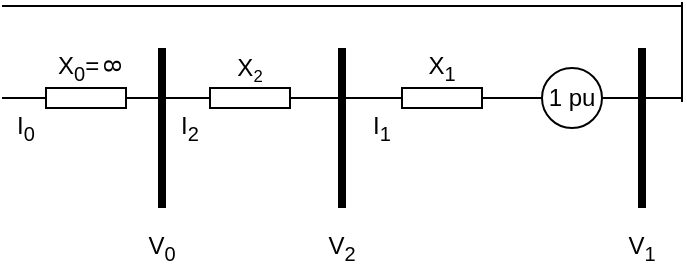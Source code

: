 <mxfile version="13.7.5" type="device"><diagram id="zrN-kkmg-XZF0JXl0gmT" name="Page-1"><mxGraphModel dx="868" dy="439" grid="1" gridSize="10" guides="1" tooltips="1" connect="1" arrows="1" fold="1" page="1" pageScale="1" pageWidth="827" pageHeight="1169" math="0" shadow="0"><root><mxCell id="0"/><mxCell id="1" parent="0"/><mxCell id="hKksoAiUiBYuMOLunzw1-30" value="" style="endArrow=none;html=1;strokeWidth=1;" edge="1" parent="1"><mxGeometry width="50" height="50" relative="1" as="geometry"><mxPoint x="630" y="347" as="sourcePoint"/><mxPoint x="630" y="297" as="targetPoint"/></mxGeometry></mxCell><mxCell id="hKksoAiUiBYuMOLunzw1-27" value="" style="endArrow=none;html=1;strokeWidth=1;shape=link;width=46;" edge="1" parent="1"><mxGeometry width="50" height="50" relative="1" as="geometry"><mxPoint x="290" y="322" as="sourcePoint"/><mxPoint x="630" y="322" as="targetPoint"/></mxGeometry></mxCell><mxCell id="HEW5BSOsywEt17gdANaR-24" value="" style="rounded=0;whiteSpace=wrap;html=1;" parent="1" vertex="1"><mxGeometry x="312" y="340" width="40" height="10" as="geometry"/></mxCell><mxCell id="HEW5BSOsywEt17gdANaR-26" value="X&lt;sub&gt;0&lt;/sub&gt;=&amp;nbsp;" style="text;html=1;strokeColor=none;fillColor=none;align=center;verticalAlign=middle;whiteSpace=wrap;rounded=0;" parent="1" vertex="1"><mxGeometry x="310" y="320" width="40" height="20" as="geometry"/></mxCell><mxCell id="hKksoAiUiBYuMOLunzw1-1" value="" style="endArrow=none;html=1;strokeWidth=4;" edge="1" parent="1"><mxGeometry width="50" height="50" relative="1" as="geometry"><mxPoint x="370" y="400" as="sourcePoint"/><mxPoint x="370" y="320" as="targetPoint"/></mxGeometry></mxCell><mxCell id="hKksoAiUiBYuMOLunzw1-3" value="1 pu" style="ellipse;whiteSpace=wrap;html=1;aspect=fixed;" vertex="1" parent="1"><mxGeometry x="560" y="330" width="30" height="30" as="geometry"/></mxCell><mxCell id="hKksoAiUiBYuMOLunzw1-4" value="" style="endArrow=none;html=1;strokeWidth=4;" edge="1" parent="1"><mxGeometry width="50" height="50" relative="1" as="geometry"><mxPoint x="460" y="400" as="sourcePoint"/><mxPoint x="460" y="320" as="targetPoint"/></mxGeometry></mxCell><mxCell id="hKksoAiUiBYuMOLunzw1-5" value="" style="endArrow=none;html=1;strokeWidth=4;" edge="1" parent="1"><mxGeometry width="50" height="50" relative="1" as="geometry"><mxPoint x="610" y="400" as="sourcePoint"/><mxPoint x="610" y="320" as="targetPoint"/></mxGeometry></mxCell><mxCell id="hKksoAiUiBYuMOLunzw1-6" value="" style="rounded=0;whiteSpace=wrap;html=1;" vertex="1" parent="1"><mxGeometry x="490" y="340" width="40" height="10" as="geometry"/></mxCell><mxCell id="hKksoAiUiBYuMOLunzw1-7" value="X&lt;sub&gt;1&lt;/sub&gt;" style="text;html=1;strokeColor=none;fillColor=none;align=center;verticalAlign=middle;whiteSpace=wrap;rounded=0;" vertex="1" parent="1"><mxGeometry x="500" y="320" width="20" height="20" as="geometry"/></mxCell><mxCell id="hKksoAiUiBYuMOLunzw1-18" value="" style="rounded=0;whiteSpace=wrap;html=1;" vertex="1" parent="1"><mxGeometry x="394" y="340" width="40" height="10" as="geometry"/></mxCell><mxCell id="hKksoAiUiBYuMOLunzw1-19" value="X&lt;span style=&quot;font-size: 10px&quot;&gt;&lt;sub&gt;2&lt;/sub&gt;&lt;/span&gt;" style="text;html=1;strokeColor=none;fillColor=none;align=center;verticalAlign=middle;whiteSpace=wrap;rounded=0;" vertex="1" parent="1"><mxGeometry x="404" y="320" width="20" height="20" as="geometry"/></mxCell><mxCell id="hKksoAiUiBYuMOLunzw1-21" value="V&lt;sub&gt;2&lt;/sub&gt;" style="text;html=1;strokeColor=none;fillColor=none;align=center;verticalAlign=middle;whiteSpace=wrap;rounded=0;" vertex="1" parent="1"><mxGeometry x="450" y="410" width="20" height="20" as="geometry"/></mxCell><mxCell id="hKksoAiUiBYuMOLunzw1-22" value="V&lt;sub&gt;0&lt;/sub&gt;" style="text;html=1;strokeColor=none;fillColor=none;align=center;verticalAlign=middle;whiteSpace=wrap;rounded=0;" vertex="1" parent="1"><mxGeometry x="360" y="410" width="20" height="20" as="geometry"/></mxCell><mxCell id="hKksoAiUiBYuMOLunzw1-23" value="V&lt;sub&gt;1&lt;/sub&gt;" style="text;html=1;strokeColor=none;fillColor=none;align=center;verticalAlign=middle;whiteSpace=wrap;rounded=0;" vertex="1" parent="1"><mxGeometry x="600" y="410" width="20" height="20" as="geometry"/></mxCell><mxCell id="hKksoAiUiBYuMOLunzw1-24" value="I&lt;sub&gt;0&lt;/sub&gt;" style="text;html=1;strokeColor=none;fillColor=none;align=center;verticalAlign=middle;whiteSpace=wrap;rounded=0;" vertex="1" parent="1"><mxGeometry x="292" y="350" width="20" height="20" as="geometry"/></mxCell><mxCell id="hKksoAiUiBYuMOLunzw1-25" value="I&lt;sub&gt;2&lt;/sub&gt;" style="text;html=1;strokeColor=none;fillColor=none;align=center;verticalAlign=middle;whiteSpace=wrap;rounded=0;" vertex="1" parent="1"><mxGeometry x="374" y="350" width="20" height="20" as="geometry"/></mxCell><mxCell id="hKksoAiUiBYuMOLunzw1-26" value="I&lt;sub&gt;1&lt;/sub&gt;" style="text;html=1;strokeColor=none;fillColor=none;align=center;verticalAlign=middle;whiteSpace=wrap;rounded=0;" vertex="1" parent="1"><mxGeometry x="470" y="350" width="20" height="20" as="geometry"/></mxCell><mxCell id="hKksoAiUiBYuMOLunzw1-31" value="8" style="text;html=1;strokeColor=none;fillColor=none;align=center;verticalAlign=middle;whiteSpace=wrap;rounded=0;rotation=90;" vertex="1" parent="1"><mxGeometry x="337" y="319" width="16" height="20" as="geometry"/></mxCell></root></mxGraphModel></diagram></mxfile>